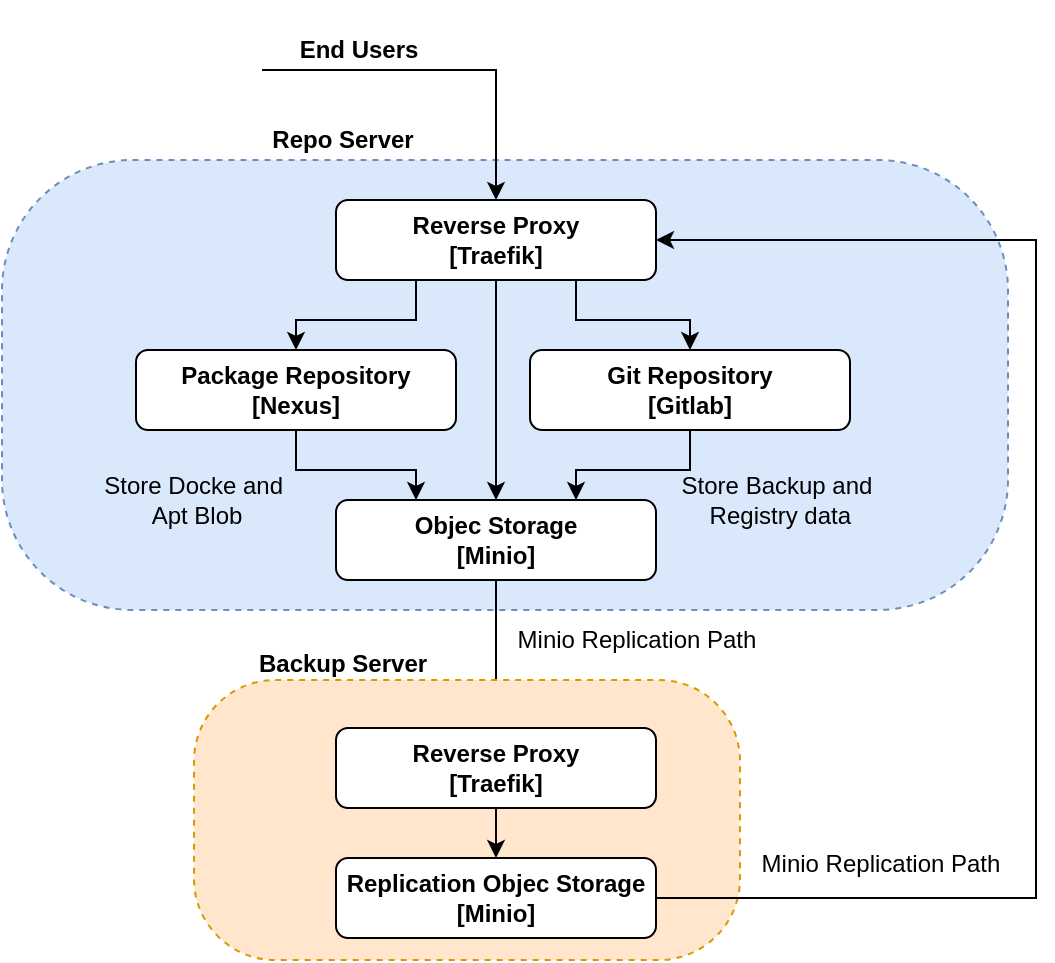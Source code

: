<mxfile version="22.0.2" type="device">
  <diagram name="Page-1" id="ziHmGceFmZ8IrDc1lhzU">
    <mxGraphModel dx="957" dy="581" grid="1" gridSize="10" guides="1" tooltips="1" connect="1" arrows="1" fold="1" page="1" pageScale="1" pageWidth="827" pageHeight="1169" math="0" shadow="0">
      <root>
        <mxCell id="0" />
        <mxCell id="1" parent="0" />
        <mxCell id="z6N8PKe_HhuRY13bzHWO-20" value="" style="rounded=1;whiteSpace=wrap;html=1;fillColor=#dae8fc;arcSize=29;dashed=1;strokeColor=#6c8ebf;" parent="1" vertex="1">
          <mxGeometry x="133" y="110" width="503" height="225" as="geometry" />
        </mxCell>
        <mxCell id="z6N8PKe_HhuRY13bzHWO-39" style="edgeStyle=orthogonalEdgeStyle;rounded=0;orthogonalLoop=1;jettySize=auto;html=1;exitX=0.5;exitY=1;exitDx=0;exitDy=0;fontFamily=Helvetica;fontSize=12;fontColor=default;endArrow=classic;endFill=1;" parent="1" source="z6N8PKe_HhuRY13bzHWO-1" target="z6N8PKe_HhuRY13bzHWO-33" edge="1">
          <mxGeometry relative="1" as="geometry" />
        </mxCell>
        <mxCell id="z6N8PKe_HhuRY13bzHWO-1" value="Objec Storage&lt;br&gt;[Minio]" style="rounded=1;whiteSpace=wrap;html=1;fontStyle=1" parent="1" vertex="1">
          <mxGeometry x="300" y="280" width="160" height="40" as="geometry" />
        </mxCell>
        <mxCell id="z6N8PKe_HhuRY13bzHWO-6" style="edgeStyle=orthogonalEdgeStyle;rounded=0;orthogonalLoop=1;jettySize=auto;html=1;entryX=0.25;entryY=0;entryDx=0;entryDy=0;" parent="1" source="z6N8PKe_HhuRY13bzHWO-2" target="z6N8PKe_HhuRY13bzHWO-1" edge="1">
          <mxGeometry relative="1" as="geometry" />
        </mxCell>
        <mxCell id="z6N8PKe_HhuRY13bzHWO-2" value="Package Repository&lt;br&gt;[Nexus]" style="rounded=1;whiteSpace=wrap;html=1;fontStyle=1" parent="1" vertex="1">
          <mxGeometry x="200" y="205" width="160" height="40" as="geometry" />
        </mxCell>
        <mxCell id="z6N8PKe_HhuRY13bzHWO-5" style="edgeStyle=orthogonalEdgeStyle;rounded=0;orthogonalLoop=1;jettySize=auto;html=1;entryX=0.75;entryY=0;entryDx=0;entryDy=0;" parent="1" source="z6N8PKe_HhuRY13bzHWO-3" target="z6N8PKe_HhuRY13bzHWO-1" edge="1">
          <mxGeometry relative="1" as="geometry" />
        </mxCell>
        <mxCell id="z6N8PKe_HhuRY13bzHWO-3" value="Git Repository&lt;br&gt;[Gitlab]" style="rounded=1;whiteSpace=wrap;html=1;fontStyle=1;align=center;" parent="1" vertex="1">
          <mxGeometry x="397" y="205" width="160" height="40" as="geometry" />
        </mxCell>
        <mxCell id="z6N8PKe_HhuRY13bzHWO-49" style="edgeStyle=orthogonalEdgeStyle;rounded=0;orthogonalLoop=1;jettySize=auto;html=1;fontFamily=Helvetica;fontSize=12;fontColor=default;" parent="1" source="z6N8PKe_HhuRY13bzHWO-4" target="z6N8PKe_HhuRY13bzHWO-1" edge="1">
          <mxGeometry relative="1" as="geometry" />
        </mxCell>
        <mxCell id="z6N8PKe_HhuRY13bzHWO-50" style="edgeStyle=orthogonalEdgeStyle;rounded=0;orthogonalLoop=1;jettySize=auto;html=1;exitX=0.75;exitY=1;exitDx=0;exitDy=0;entryX=0.5;entryY=0;entryDx=0;entryDy=0;fontFamily=Helvetica;fontSize=12;fontColor=default;" parent="1" source="z6N8PKe_HhuRY13bzHWO-4" target="z6N8PKe_HhuRY13bzHWO-3" edge="1">
          <mxGeometry relative="1" as="geometry" />
        </mxCell>
        <mxCell id="z6N8PKe_HhuRY13bzHWO-51" style="edgeStyle=orthogonalEdgeStyle;rounded=0;orthogonalLoop=1;jettySize=auto;html=1;exitX=0.25;exitY=1;exitDx=0;exitDy=0;entryX=0.5;entryY=0;entryDx=0;entryDy=0;fontFamily=Helvetica;fontSize=12;fontColor=default;" parent="1" source="z6N8PKe_HhuRY13bzHWO-4" target="z6N8PKe_HhuRY13bzHWO-2" edge="1">
          <mxGeometry relative="1" as="geometry" />
        </mxCell>
        <mxCell id="z6N8PKe_HhuRY13bzHWO-4" value="Reverse Proxy&lt;br&gt;[Traefik]" style="rounded=1;whiteSpace=wrap;html=1;fontStyle=1" parent="1" vertex="1">
          <mxGeometry x="300" y="130" width="160" height="40" as="geometry" />
        </mxCell>
        <mxCell id="z6N8PKe_HhuRY13bzHWO-10" value="Store Backup and&lt;br&gt;&amp;nbsp;Registry data" style="text;html=1;align=center;verticalAlign=middle;resizable=0;points=[];autosize=1;strokeColor=none;fillColor=none;" parent="1" vertex="1">
          <mxGeometry x="460" y="260" width="120" height="40" as="geometry" />
        </mxCell>
        <mxCell id="z6N8PKe_HhuRY13bzHWO-12" value="Store Docke and&amp;nbsp;&lt;br&gt;Apt Blob" style="text;html=1;align=center;verticalAlign=middle;resizable=0;points=[];autosize=1;strokeColor=none;fillColor=none;" parent="1" vertex="1">
          <mxGeometry x="170" y="260" width="120" height="40" as="geometry" />
        </mxCell>
        <mxCell id="z6N8PKe_HhuRY13bzHWO-18" value="" style="edgeStyle=orthogonalEdgeStyle;rounded=0;orthogonalLoop=1;jettySize=auto;html=1;exitX=1;exitY=0.5;exitDx=0;exitDy=0;" parent="1" source="z6N8PKe_HhuRY13bzHWO-61" target="z6N8PKe_HhuRY13bzHWO-4" edge="1">
          <mxGeometry relative="1" as="geometry">
            <mxPoint x="225" y="55.029" as="sourcePoint" />
          </mxGeometry>
        </mxCell>
        <mxCell id="z6N8PKe_HhuRY13bzHWO-25" value="" style="rounded=1;whiteSpace=wrap;html=1;fillColor=#ffe6cc;arcSize=29;dashed=1;strokeColor=#d79b00;" parent="1" vertex="1">
          <mxGeometry x="229" y="370" width="273" height="140" as="geometry" />
        </mxCell>
        <mxCell id="z6N8PKe_HhuRY13bzHWO-41" style="edgeStyle=orthogonalEdgeStyle;rounded=0;orthogonalLoop=1;jettySize=auto;html=1;fontFamily=Helvetica;fontSize=12;fontColor=default;entryX=1;entryY=0.5;entryDx=0;entryDy=0;" parent="1" source="z6N8PKe_HhuRY13bzHWO-26" target="z6N8PKe_HhuRY13bzHWO-4" edge="1">
          <mxGeometry relative="1" as="geometry">
            <mxPoint x="620" y="160" as="targetPoint" />
            <Array as="points">
              <mxPoint x="650" y="479" />
              <mxPoint x="650" y="150" />
            </Array>
          </mxGeometry>
        </mxCell>
        <mxCell id="z6N8PKe_HhuRY13bzHWO-26" value="Replication Objec Storage&lt;br&gt;[Minio]" style="rounded=1;whiteSpace=wrap;html=1;fontStyle=1" parent="1" vertex="1">
          <mxGeometry x="300" y="459" width="160" height="40" as="geometry" />
        </mxCell>
        <mxCell id="z6N8PKe_HhuRY13bzHWO-36" style="edgeStyle=orthogonalEdgeStyle;rounded=0;orthogonalLoop=1;jettySize=auto;html=1;entryX=0.5;entryY=0;entryDx=0;entryDy=0;fontFamily=Helvetica;fontSize=12;fontColor=default;" parent="1" source="z6N8PKe_HhuRY13bzHWO-33" target="z6N8PKe_HhuRY13bzHWO-26" edge="1">
          <mxGeometry relative="1" as="geometry" />
        </mxCell>
        <mxCell id="z6N8PKe_HhuRY13bzHWO-33" value="Reverse Proxy&lt;br&gt;[Traefik]" style="rounded=1;whiteSpace=wrap;html=1;fontStyle=1" parent="1" vertex="1">
          <mxGeometry x="300" y="394" width="160" height="40" as="geometry" />
        </mxCell>
        <mxCell id="z6N8PKe_HhuRY13bzHWO-42" value="Minio Replication Path" style="text;html=1;align=center;verticalAlign=middle;resizable=0;points=[];autosize=1;strokeColor=none;fillColor=none;" parent="1" vertex="1">
          <mxGeometry x="380" y="335" width="140" height="30" as="geometry" />
        </mxCell>
        <mxCell id="z6N8PKe_HhuRY13bzHWO-43" value="Minio Replication Path" style="text;html=1;align=center;verticalAlign=middle;resizable=0;points=[];autosize=1;strokeColor=none;fillColor=none;" parent="1" vertex="1">
          <mxGeometry x="502" y="446.5" width="140" height="30" as="geometry" />
        </mxCell>
        <mxCell id="z6N8PKe_HhuRY13bzHWO-45" value="Repo Server" style="text;html=1;align=center;verticalAlign=middle;resizable=0;points=[];autosize=1;strokeColor=none;fillColor=none;fontStyle=1" parent="1" vertex="1">
          <mxGeometry x="258" y="85" width="90" height="30" as="geometry" />
        </mxCell>
        <mxCell id="z6N8PKe_HhuRY13bzHWO-46" value="Backup Server" style="text;html=1;align=center;verticalAlign=middle;resizable=0;points=[];autosize=1;strokeColor=none;fillColor=none;fontStyle=1" parent="1" vertex="1">
          <mxGeometry x="248" y="347" width="110" height="30" as="geometry" />
        </mxCell>
        <mxCell id="z6N8PKe_HhuRY13bzHWO-52" value="" style="shape=image;verticalLabelPosition=bottom;labelBackgroundColor=default;verticalAlign=top;aspect=fixed;imageAspect=0;image=https://seeklogo.com/images/G/gitlab-logo-757620E430-seeklogo.com.png;" parent="1" vertex="1">
          <mxGeometry x="568" y="200.0" width="55" height="50.79" as="geometry" />
        </mxCell>
        <mxCell id="z6N8PKe_HhuRY13bzHWO-53" value="" style="shape=image;verticalLabelPosition=bottom;labelBackgroundColor=default;verticalAlign=top;aspect=fixed;imageAspect=0;image=https://assets-global.website-files.com/5f10ed4c0ebf7221fb5661a5/5f2af61146c55b6e172fa5b3_NexusRepo_Icon.png;" parent="1" vertex="1">
          <mxGeometry x="143" y="200" width="50" height="50" as="geometry" />
        </mxCell>
        <mxCell id="z6N8PKe_HhuRY13bzHWO-54" value="" style="shape=image;verticalLabelPosition=bottom;labelBackgroundColor=default;verticalAlign=top;aspect=fixed;imageAspect=0;image=https://upload.wikimedia.org/wikipedia/commons/thumb/1/1b/Traefik.logo.png/1200px-Traefik.logo.png;" parent="1" vertex="1">
          <mxGeometry x="242.87" y="117.5" width="47.13" height="65" as="geometry" />
        </mxCell>
        <mxCell id="z6N8PKe_HhuRY13bzHWO-58" value="" style="shape=image;verticalLabelPosition=bottom;labelBackgroundColor=default;verticalAlign=top;aspect=fixed;imageAspect=0;image=https://cdn.hackernoon.com/images/img-y3233jx.png;" parent="1" vertex="1">
          <mxGeometry x="257.01" y="459.0" width="18.85" height="38.08" as="geometry" />
        </mxCell>
        <mxCell id="z6N8PKe_HhuRY13bzHWO-59" value="" style="shape=image;verticalLabelPosition=bottom;labelBackgroundColor=default;verticalAlign=top;aspect=fixed;imageAspect=0;image=https://cdn.hackernoon.com/images/img-y3233jx.png;" parent="1" vertex="1">
          <mxGeometry x="271.15" y="281.92" width="18.85" height="38.08" as="geometry" />
        </mxCell>
        <mxCell id="z6N8PKe_HhuRY13bzHWO-60" value="" style="shape=image;verticalLabelPosition=bottom;labelBackgroundColor=default;verticalAlign=top;aspect=fixed;imageAspect=0;image=https://upload.wikimedia.org/wikipedia/commons/thumb/1/1b/Traefik.logo.png/1200px-Traefik.logo.png;" parent="1" vertex="1">
          <mxGeometry x="242.87" y="381.5" width="47.13" height="65" as="geometry" />
        </mxCell>
        <mxCell id="z6N8PKe_HhuRY13bzHWO-61" value="" style="shape=image;verticalLabelPosition=bottom;labelBackgroundColor=default;verticalAlign=top;aspect=fixed;imageAspect=0;image=https://cdn-icons-png.flaticon.com/512/2019/2019400.png;" parent="1" vertex="1">
          <mxGeometry x="193" y="30" width="70" height="70" as="geometry" />
        </mxCell>
        <mxCell id="z6N8PKe_HhuRY13bzHWO-62" value="End Users" style="text;html=1;align=center;verticalAlign=middle;resizable=0;points=[];autosize=1;strokeColor=none;fillColor=none;fontStyle=1" parent="1" vertex="1">
          <mxGeometry x="271.15" y="40" width="80" height="30" as="geometry" />
        </mxCell>
      </root>
    </mxGraphModel>
  </diagram>
</mxfile>
